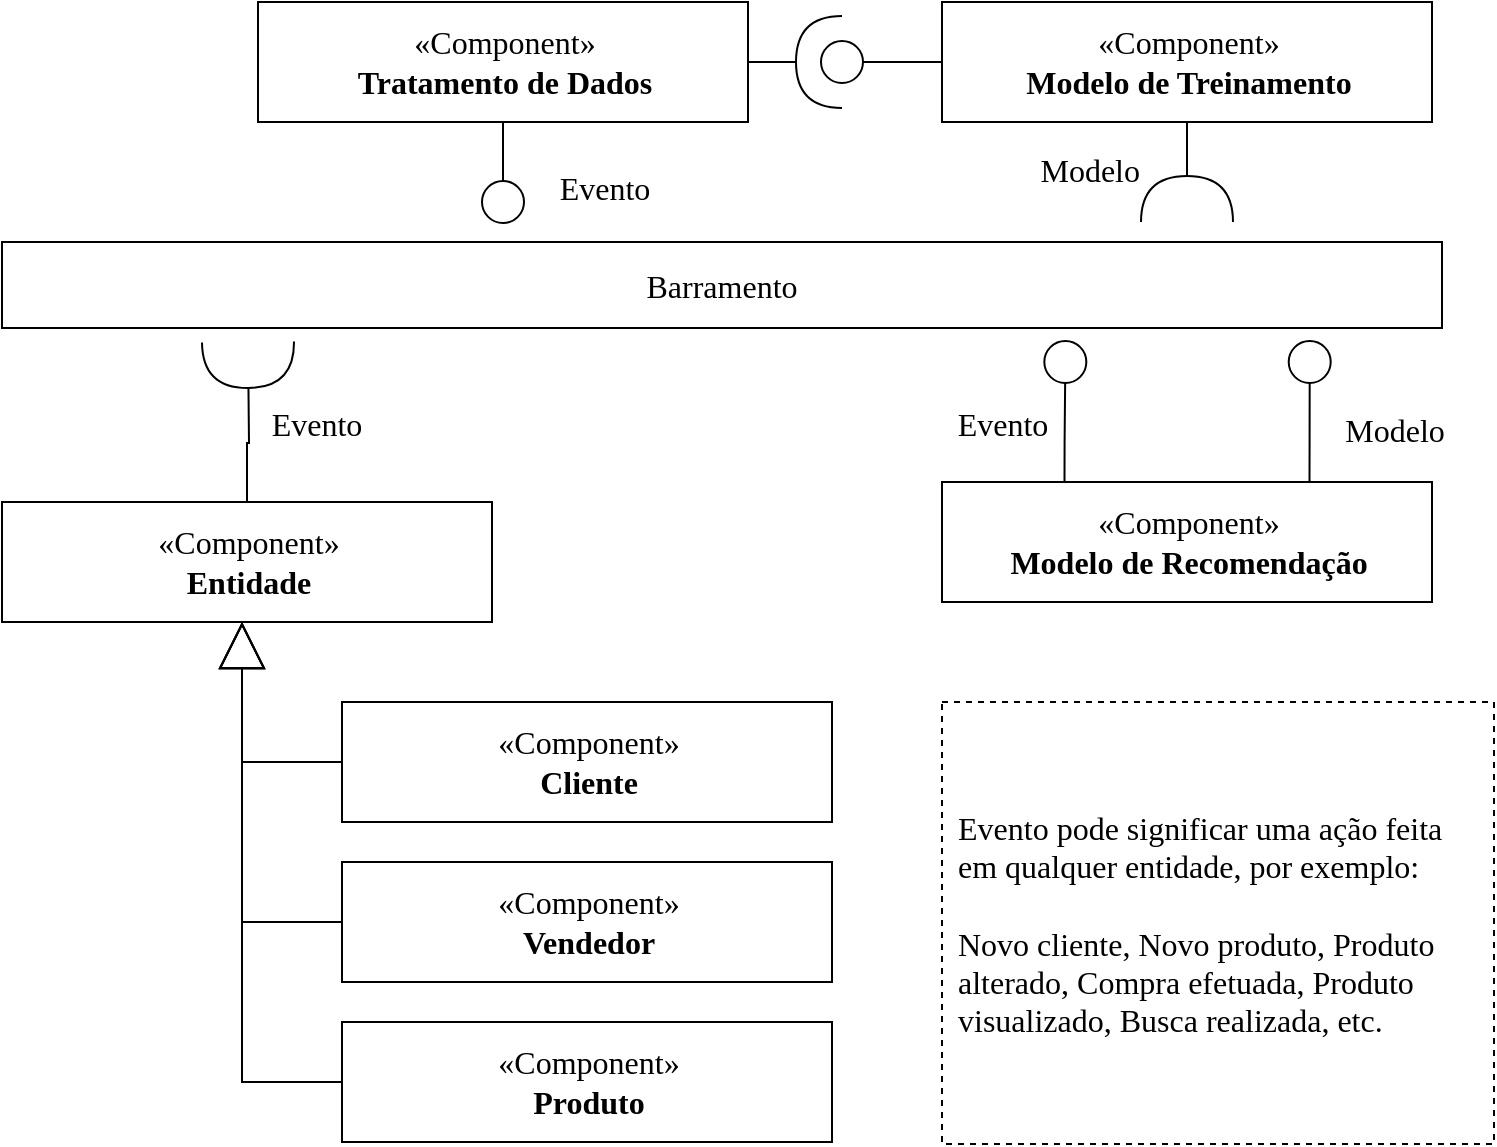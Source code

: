 <mxfile version="20.2.3" type="device"><diagram id="BcckUWPua_9VIiXMpFbP" name="Page-1"><mxGraphModel dx="1673" dy="-204" grid="0" gridSize="10" guides="1" tooltips="1" connect="1" arrows="1" fold="1" page="1" pageScale="1" pageWidth="850" pageHeight="1100" math="0" shadow="0"><root><mxCell id="0"/><mxCell id="1" parent="0"/><mxCell id="YrlBfofP9I6WcI0exiNQ-1" value="Barramento" style="rounded=0;whiteSpace=wrap;html=1;fontFamily=IBM Plex Mono;fontSource=https%3A%2F%2Ffonts.googleapis.com%2Fcss%3Ffamily%3DIBM%2BPlex%2BMono;fontSize=16;" parent="1" vertex="1"><mxGeometry x="52" y="1279" width="720" height="43" as="geometry"/></mxCell><mxCell id="CSPK9pCRQSn5OGuFl9T_-40" style="edgeStyle=orthogonalEdgeStyle;rounded=0;orthogonalLoop=1;jettySize=auto;html=1;fontFamily=IBM Plex Mono;fontSource=https%3A%2F%2Ffonts.googleapis.com%2Fcss%3Ffamily%3DIBM%2BPlex%2BMono;fontSize=16;endArrow=oval;endFill=0;endSize=21;" edge="1" parent="1" source="CSPK9pCRQSn5OGuFl9T_-1"><mxGeometry relative="1" as="geometry"><mxPoint x="472" y="1189" as="targetPoint"/></mxGeometry></mxCell><mxCell id="CSPK9pCRQSn5OGuFl9T_-42" style="edgeStyle=orthogonalEdgeStyle;rounded=0;orthogonalLoop=1;jettySize=auto;html=1;fontFamily=IBM Plex Mono;fontSource=https%3A%2F%2Ffonts.googleapis.com%2Fcss%3Ffamily%3DIBM%2BPlex%2BMono;fontSize=16;endArrow=halfCircle;endFill=0;endSize=21;" edge="1" parent="1" source="CSPK9pCRQSn5OGuFl9T_-1"><mxGeometry relative="1" as="geometry"><mxPoint x="644.5" y="1269" as="targetPoint"/></mxGeometry></mxCell><mxCell id="CSPK9pCRQSn5OGuFl9T_-43" value="Modelo" style="edgeLabel;html=1;align=right;verticalAlign=middle;resizable=0;points=[];fontSize=16;fontFamily=IBM Plex Mono;" vertex="1" connectable="0" parent="CSPK9pCRQSn5OGuFl9T_-42"><mxGeometry x="0.694" y="12" relative="1" as="geometry"><mxPoint x="-35" y="-19" as="offset"/></mxGeometry></mxCell><mxCell id="CSPK9pCRQSn5OGuFl9T_-1" value="«Component»&lt;br&gt;&lt;b&gt;Modelo de Treinamento&lt;/b&gt;" style="html=1;dropTarget=0;fontFamily=IBM Plex Mono;fontSource=https%3A%2F%2Ffonts.googleapis.com%2Fcss%3Ffamily%3DIBM%2BPlex%2BMono;fontSize=16;" vertex="1" parent="1"><mxGeometry x="522" y="1159" width="245" height="60" as="geometry"/></mxCell><mxCell id="CSPK9pCRQSn5OGuFl9T_-30" style="edgeStyle=orthogonalEdgeStyle;rounded=0;orthogonalLoop=1;jettySize=auto;html=1;exitX=0.25;exitY=0;exitDx=0;exitDy=0;fontFamily=IBM Plex Mono;fontSource=https%3A%2F%2Ffonts.googleapis.com%2Fcss%3Ffamily%3DIBM%2BPlex%2BMono;fontSize=16;endArrow=oval;endFill=0;endSize=21;" edge="1" parent="1" source="CSPK9pCRQSn5OGuFl9T_-3"><mxGeometry relative="1" as="geometry"><mxPoint x="583.667" y="1339" as="targetPoint"/></mxGeometry></mxCell><mxCell id="CSPK9pCRQSn5OGuFl9T_-31" value="Evento" style="edgeLabel;html=1;align=center;verticalAlign=middle;resizable=0;points=[];fontSize=16;fontFamily=IBM Plex Mono;" vertex="1" connectable="0" parent="CSPK9pCRQSn5OGuFl9T_-30"><mxGeometry x="0.886" y="2" relative="1" as="geometry"><mxPoint x="-30" y="27" as="offset"/></mxGeometry></mxCell><mxCell id="CSPK9pCRQSn5OGuFl9T_-44" style="edgeStyle=orthogonalEdgeStyle;rounded=0;orthogonalLoop=1;jettySize=auto;html=1;exitX=0.75;exitY=0;exitDx=0;exitDy=0;fontFamily=IBM Plex Mono;fontSource=https%3A%2F%2Ffonts.googleapis.com%2Fcss%3Ffamily%3DIBM%2BPlex%2BMono;fontSize=16;endArrow=oval;endFill=0;endSize=21;" edge="1" parent="1" source="CSPK9pCRQSn5OGuFl9T_-3"><mxGeometry relative="1" as="geometry"><mxPoint x="705.857" y="1339" as="targetPoint"/></mxGeometry></mxCell><mxCell id="CSPK9pCRQSn5OGuFl9T_-45" value="Modelo" style="edgeLabel;html=1;align=center;verticalAlign=middle;resizable=0;points=[];fontSize=16;fontFamily=IBM Plex Mono;" vertex="1" connectable="0" parent="CSPK9pCRQSn5OGuFl9T_-44"><mxGeometry x="0.462" y="-5" relative="1" as="geometry"><mxPoint x="37" y="18" as="offset"/></mxGeometry></mxCell><mxCell id="CSPK9pCRQSn5OGuFl9T_-3" value="«Component»&lt;br&gt;&lt;b&gt;Modelo de Recomendação&lt;/b&gt;" style="html=1;dropTarget=0;fontFamily=IBM Plex Mono;fontSource=https%3A%2F%2Ffonts.googleapis.com%2Fcss%3Ffamily%3DIBM%2BPlex%2BMono;fontSize=16;" vertex="1" parent="1"><mxGeometry x="522" y="1399" width="245" height="60" as="geometry"/></mxCell><mxCell id="CSPK9pCRQSn5OGuFl9T_-11" style="edgeStyle=orthogonalEdgeStyle;rounded=0;orthogonalLoop=1;jettySize=auto;html=1;fontFamily=IBM Plex Mono;fontSource=https%3A%2F%2Ffonts.googleapis.com%2Fcss%3Ffamily%3DIBM%2BPlex%2BMono;fontSize=16;endArrow=halfCircle;endFill=0;endSize=21;" edge="1" parent="1" source="CSPK9pCRQSn5OGuFl9T_-9"><mxGeometry relative="1" as="geometry"><mxPoint x="175" y="1329" as="targetPoint"/></mxGeometry></mxCell><mxCell id="CSPK9pCRQSn5OGuFl9T_-29" value="Evento" style="edgeLabel;html=1;align=center;verticalAlign=middle;resizable=0;points=[];fontSize=16;fontFamily=IBM Plex Mono;" vertex="1" connectable="0" parent="CSPK9pCRQSn5OGuFl9T_-11"><mxGeometry x="0.67" y="3" relative="1" as="geometry"><mxPoint x="37" y="27" as="offset"/></mxGeometry></mxCell><mxCell id="CSPK9pCRQSn5OGuFl9T_-9" value="«Component»&lt;br&gt;&lt;b&gt;Entidade&lt;/b&gt;" style="html=1;dropTarget=0;fontFamily=IBM Plex Mono;fontSource=https%3A%2F%2Ffonts.googleapis.com%2Fcss%3Ffamily%3DIBM%2BPlex%2BMono;fontSize=16;" vertex="1" parent="1"><mxGeometry x="52" y="1409" width="245" height="60" as="geometry"/></mxCell><mxCell id="CSPK9pCRQSn5OGuFl9T_-28" style="edgeStyle=orthogonalEdgeStyle;rounded=0;orthogonalLoop=1;jettySize=auto;html=1;fontFamily=IBM Plex Mono;fontSource=https%3A%2F%2Ffonts.googleapis.com%2Fcss%3Ffamily%3DIBM%2BPlex%2BMono;fontSize=16;endArrow=block;endFill=0;endSize=21;exitX=0;exitY=0.5;exitDx=0;exitDy=0;" edge="1" parent="1" source="CSPK9pCRQSn5OGuFl9T_-14" target="CSPK9pCRQSn5OGuFl9T_-9"><mxGeometry relative="1" as="geometry"><mxPoint x="172.0" y="1469" as="targetPoint"/><Array as="points"><mxPoint x="172" y="1539"/></Array></mxGeometry></mxCell><mxCell id="CSPK9pCRQSn5OGuFl9T_-14" value="«Component»&lt;br&gt;&lt;b&gt;Cliente&lt;/b&gt;" style="html=1;dropTarget=0;fontFamily=IBM Plex Mono;fontSource=https%3A%2F%2Ffonts.googleapis.com%2Fcss%3Ffamily%3DIBM%2BPlex%2BMono;fontSize=16;" vertex="1" parent="1"><mxGeometry x="222" y="1509" width="245" height="60" as="geometry"/></mxCell><mxCell id="CSPK9pCRQSn5OGuFl9T_-26" style="edgeStyle=orthogonalEdgeStyle;rounded=0;orthogonalLoop=1;jettySize=auto;html=1;fontFamily=IBM Plex Mono;fontSource=https%3A%2F%2Ffonts.googleapis.com%2Fcss%3Ffamily%3DIBM%2BPlex%2BMono;fontSize=16;endArrow=block;endFill=0;endSize=21;" edge="1" parent="1" source="CSPK9pCRQSn5OGuFl9T_-15" target="CSPK9pCRQSn5OGuFl9T_-9"><mxGeometry relative="1" as="geometry"><Array as="points"><mxPoint x="172" y="1619"/></Array></mxGeometry></mxCell><mxCell id="CSPK9pCRQSn5OGuFl9T_-15" value="«Component»&lt;br&gt;&lt;b&gt;Vendedor&lt;/b&gt;" style="html=1;dropTarget=0;fontFamily=IBM Plex Mono;fontSource=https%3A%2F%2Ffonts.googleapis.com%2Fcss%3Ffamily%3DIBM%2BPlex%2BMono;fontSize=16;" vertex="1" parent="1"><mxGeometry x="222" y="1589" width="245" height="60" as="geometry"/></mxCell><mxCell id="CSPK9pCRQSn5OGuFl9T_-27" style="edgeStyle=orthogonalEdgeStyle;rounded=0;orthogonalLoop=1;jettySize=auto;html=1;fontFamily=IBM Plex Mono;fontSource=https%3A%2F%2Ffonts.googleapis.com%2Fcss%3Ffamily%3DIBM%2BPlex%2BMono;fontSize=16;endArrow=block;endFill=0;endSize=21;" edge="1" parent="1" source="CSPK9pCRQSn5OGuFl9T_-16" target="CSPK9pCRQSn5OGuFl9T_-9"><mxGeometry relative="1" as="geometry"><Array as="points"><mxPoint x="172" y="1699"/></Array></mxGeometry></mxCell><mxCell id="CSPK9pCRQSn5OGuFl9T_-16" value="«Component»&lt;br&gt;&lt;b&gt;Produto&lt;/b&gt;" style="html=1;dropTarget=0;fontFamily=IBM Plex Mono;fontSource=https%3A%2F%2Ffonts.googleapis.com%2Fcss%3Ffamily%3DIBM%2BPlex%2BMono;fontSize=16;" vertex="1" parent="1"><mxGeometry x="222" y="1669" width="245" height="60" as="geometry"/></mxCell><mxCell id="CSPK9pCRQSn5OGuFl9T_-37" style="edgeStyle=orthogonalEdgeStyle;rounded=0;orthogonalLoop=1;jettySize=auto;html=1;fontFamily=IBM Plex Mono;fontSource=https%3A%2F%2Ffonts.googleapis.com%2Fcss%3Ffamily%3DIBM%2BPlex%2BMono;fontSize=16;endArrow=oval;endFill=0;endSize=21;" edge="1" parent="1" source="CSPK9pCRQSn5OGuFl9T_-35"><mxGeometry relative="1" as="geometry"><mxPoint x="302.5" y="1259" as="targetPoint"/></mxGeometry></mxCell><mxCell id="CSPK9pCRQSn5OGuFl9T_-38" value="Evento" style="edgeLabel;html=1;align=center;verticalAlign=middle;resizable=0;points=[];fontSize=16;fontFamily=IBM Plex Mono;" vertex="1" connectable="0" parent="CSPK9pCRQSn5OGuFl9T_-37"><mxGeometry x="0.917" y="2" relative="1" as="geometry"><mxPoint x="48" y="-6" as="offset"/></mxGeometry></mxCell><mxCell id="CSPK9pCRQSn5OGuFl9T_-41" style="edgeStyle=orthogonalEdgeStyle;rounded=0;orthogonalLoop=1;jettySize=auto;html=1;fontFamily=IBM Plex Mono;fontSource=https%3A%2F%2Ffonts.googleapis.com%2Fcss%3Ffamily%3DIBM%2BPlex%2BMono;fontSize=16;endArrow=halfCircle;endFill=0;endSize=21;" edge="1" parent="1" source="CSPK9pCRQSn5OGuFl9T_-35"><mxGeometry relative="1" as="geometry"><mxPoint x="472" y="1189" as="targetPoint"/></mxGeometry></mxCell><mxCell id="CSPK9pCRQSn5OGuFl9T_-35" value="«Component»&lt;br&gt;&lt;b&gt;Tratamento de Dados&lt;/b&gt;" style="html=1;dropTarget=0;fontFamily=IBM Plex Mono;fontSource=https%3A%2F%2Ffonts.googleapis.com%2Fcss%3Ffamily%3DIBM%2BPlex%2BMono;fontSize=16;" vertex="1" parent="1"><mxGeometry x="180" y="1159" width="245" height="60" as="geometry"/></mxCell><mxCell id="CSPK9pCRQSn5OGuFl9T_-46" value="Evento pode significar uma ação feita em qualquer entidade, por exemplo:&lt;br&gt;&lt;br&gt;Novo cliente, Novo produto, Produto alterado, Compra efetuada, Produto visualizado, Busca realizada, etc." style="rounded=0;whiteSpace=wrap;html=1;fontFamily=IBM Plex Mono;fontSource=https%3A%2F%2Ffonts.googleapis.com%2Fcss%3Ffamily%3DIBM%2BPlex%2BMono;fontSize=16;verticalAlign=middle;align=left;spacing=8;dashed=1;" vertex="1" parent="1"><mxGeometry x="522" y="1509" width="276" height="221" as="geometry"/></mxCell></root></mxGraphModel></diagram></mxfile>